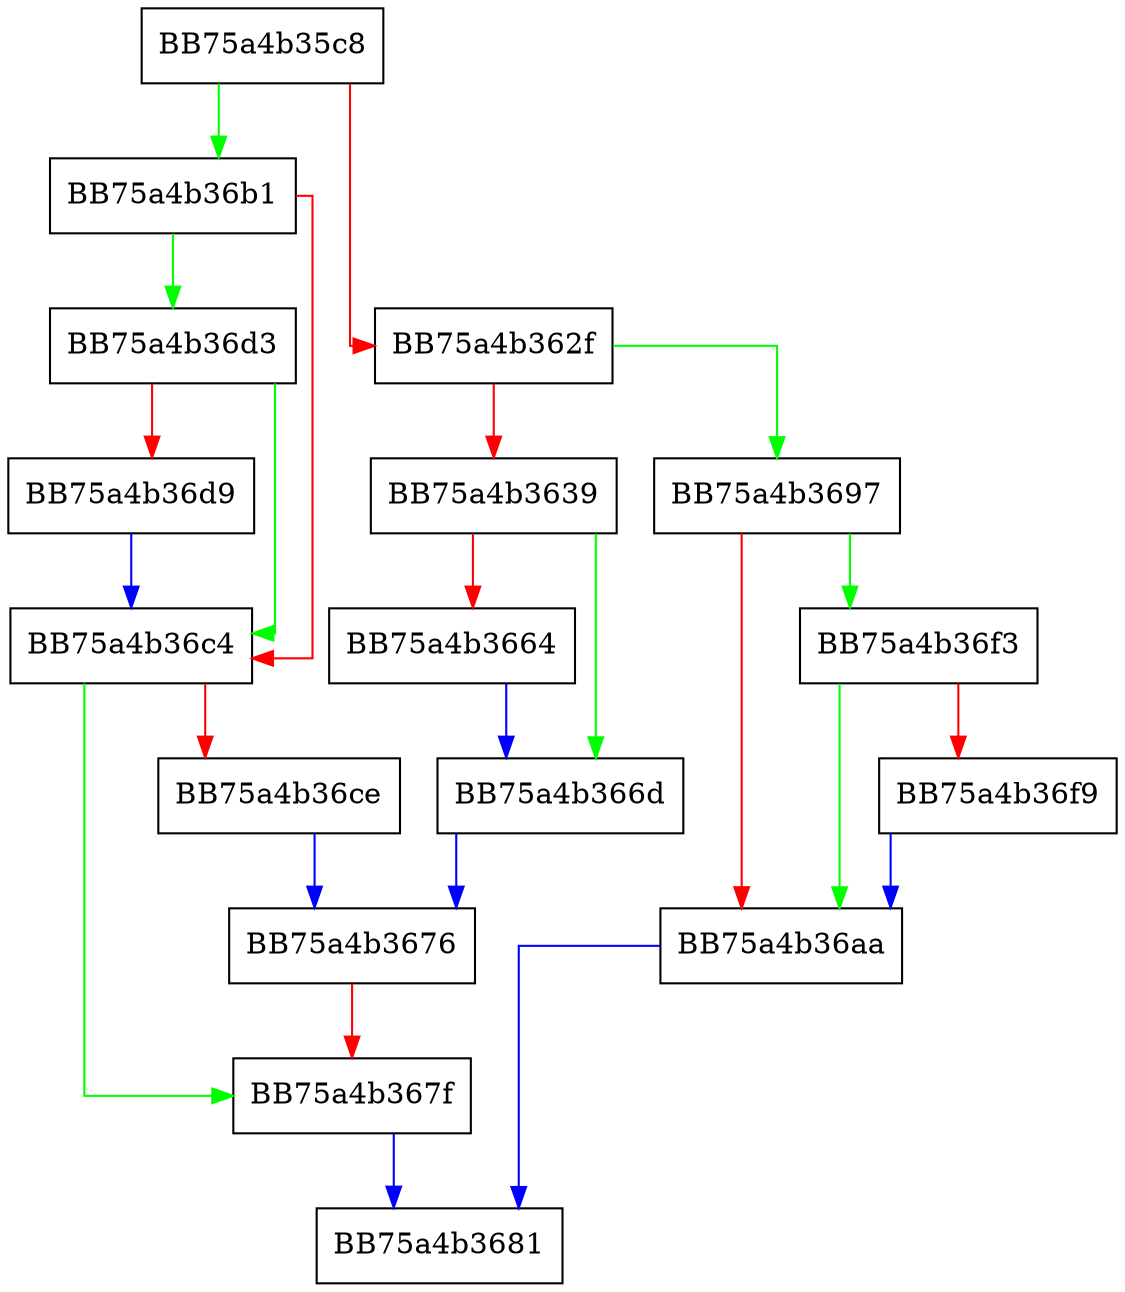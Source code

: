 digraph CreateInstance {
  node [shape="box"];
  graph [splines=ortho];
  BB75a4b35c8 -> BB75a4b36b1 [color="green"];
  BB75a4b35c8 -> BB75a4b362f [color="red"];
  BB75a4b362f -> BB75a4b3697 [color="green"];
  BB75a4b362f -> BB75a4b3639 [color="red"];
  BB75a4b3639 -> BB75a4b366d [color="green"];
  BB75a4b3639 -> BB75a4b3664 [color="red"];
  BB75a4b3664 -> BB75a4b366d [color="blue"];
  BB75a4b366d -> BB75a4b3676 [color="blue"];
  BB75a4b3676 -> BB75a4b367f [color="red"];
  BB75a4b367f -> BB75a4b3681 [color="blue"];
  BB75a4b3697 -> BB75a4b36f3 [color="green"];
  BB75a4b3697 -> BB75a4b36aa [color="red"];
  BB75a4b36aa -> BB75a4b3681 [color="blue"];
  BB75a4b36b1 -> BB75a4b36d3 [color="green"];
  BB75a4b36b1 -> BB75a4b36c4 [color="red"];
  BB75a4b36c4 -> BB75a4b367f [color="green"];
  BB75a4b36c4 -> BB75a4b36ce [color="red"];
  BB75a4b36ce -> BB75a4b3676 [color="blue"];
  BB75a4b36d3 -> BB75a4b36c4 [color="green"];
  BB75a4b36d3 -> BB75a4b36d9 [color="red"];
  BB75a4b36d9 -> BB75a4b36c4 [color="blue"];
  BB75a4b36f3 -> BB75a4b36aa [color="green"];
  BB75a4b36f3 -> BB75a4b36f9 [color="red"];
  BB75a4b36f9 -> BB75a4b36aa [color="blue"];
}